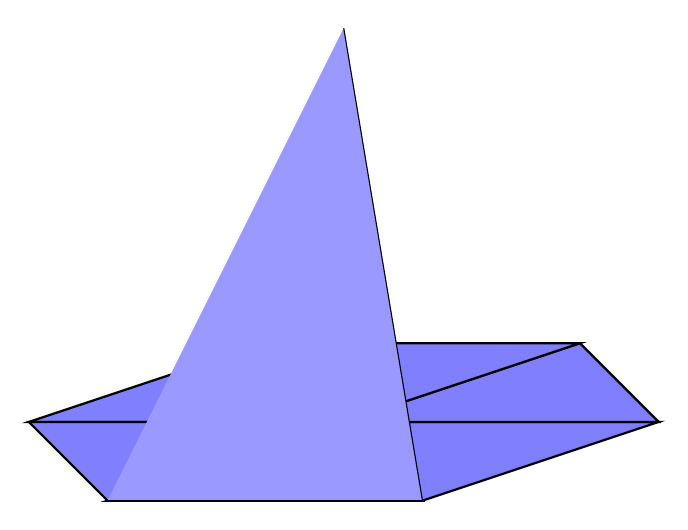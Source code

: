 \begin{tikzpicture}

% Define coordinates for vertices
\coordinate (A) at (0,0);
\coordinate (B) at (4,0);
\coordinate (C) at (7,1);
\coordinate (D) at (6,2);
\coordinate (E) at (2,2);
\coordinate (F) at (-1,1);
\coordinate (P) at (3,1);
\coordinate (Q) at (3,6);

% Draw triangles
\draw[thick] (A) -- (B) -- (P) -- cycle;
\draw[thick,fill={blue!50}] (B) -- (C) -- (P) -- cycle;
\draw[thick,fill={blue!50}] (C) -- (D) -- (P) -- cycle;
\draw[thick,fill={blue!50}] (D) -- (E) -- (P) -- cycle;
\draw[thick,fill={blue!50}] (E) -- (F) -- (P) -- cycle;
\draw[thick,fill={blue!50}] (F) -- (A) -- (P) -- cycle;

% Draw the shape function
\draw[fill={blue!40}] (A) -- (B) -- (Q);

\end{tikzpicture}

%%% Local Variables:
%%% mode: latex
%%% TeX-master: "linear-hat"
%%% End:
